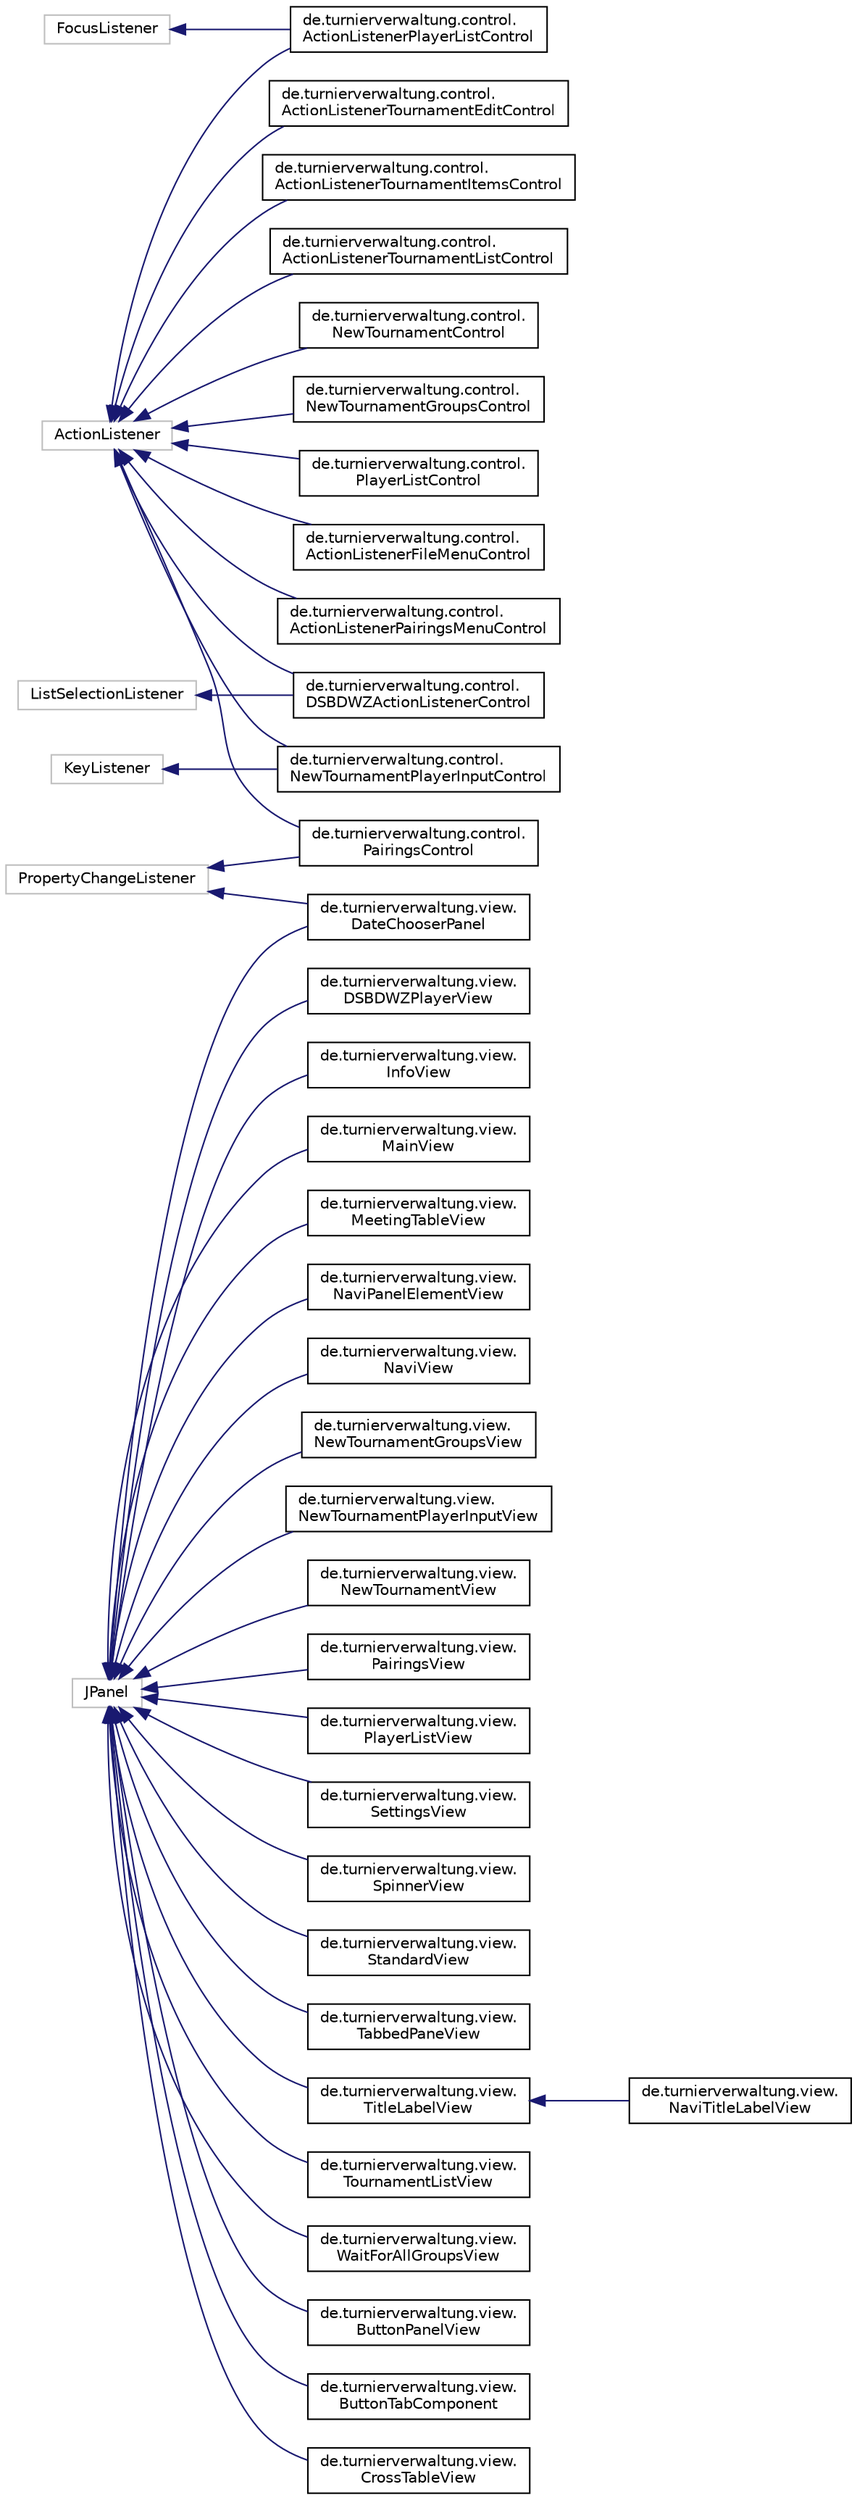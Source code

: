 digraph "Grafische Darstellung der Klassenhierarchie"
{
  edge [fontname="Helvetica",fontsize="10",labelfontname="Helvetica",labelfontsize="10"];
  node [fontname="Helvetica",fontsize="10",shape=record];
  rankdir="LR";
  Node1 [label="ActionListener",height=0.2,width=0.4,color="grey75", fillcolor="white", style="filled"];
  Node1 -> Node2 [dir="back",color="midnightblue",fontsize="10",style="solid",fontname="Helvetica"];
  Node2 [label="de.turnierverwaltung.control.\lActionListenerFileMenuControl",height=0.2,width=0.4,color="black", fillcolor="white", style="filled",URL="$classde_1_1turnierverwaltung_1_1control_1_1_action_listener_file_menu_control.html"];
  Node1 -> Node3 [dir="back",color="midnightblue",fontsize="10",style="solid",fontname="Helvetica"];
  Node3 [label="de.turnierverwaltung.control.\lActionListenerPairingsMenuControl",height=0.2,width=0.4,color="black", fillcolor="white", style="filled",URL="$classde_1_1turnierverwaltung_1_1control_1_1_action_listener_pairings_menu_control.html"];
  Node1 -> Node4 [dir="back",color="midnightblue",fontsize="10",style="solid",fontname="Helvetica"];
  Node4 [label="de.turnierverwaltung.control.\lActionListenerPlayerListControl",height=0.2,width=0.4,color="black", fillcolor="white", style="filled",URL="$classde_1_1turnierverwaltung_1_1control_1_1_action_listener_player_list_control.html"];
  Node1 -> Node5 [dir="back",color="midnightblue",fontsize="10",style="solid",fontname="Helvetica"];
  Node5 [label="de.turnierverwaltung.control.\lActionListenerTournamentEditControl",height=0.2,width=0.4,color="black", fillcolor="white", style="filled",URL="$classde_1_1turnierverwaltung_1_1control_1_1_action_listener_tournament_edit_control.html"];
  Node1 -> Node6 [dir="back",color="midnightblue",fontsize="10",style="solid",fontname="Helvetica"];
  Node6 [label="de.turnierverwaltung.control.\lActionListenerTournamentItemsControl",height=0.2,width=0.4,color="black", fillcolor="white", style="filled",URL="$classde_1_1turnierverwaltung_1_1control_1_1_action_listener_tournament_items_control.html"];
  Node1 -> Node7 [dir="back",color="midnightblue",fontsize="10",style="solid",fontname="Helvetica"];
  Node7 [label="de.turnierverwaltung.control.\lActionListenerTournamentListControl",height=0.2,width=0.4,color="black", fillcolor="white", style="filled",URL="$classde_1_1turnierverwaltung_1_1control_1_1_action_listener_tournament_list_control.html"];
  Node1 -> Node8 [dir="back",color="midnightblue",fontsize="10",style="solid",fontname="Helvetica"];
  Node8 [label="de.turnierverwaltung.control.\lDSBDWZActionListenerControl",height=0.2,width=0.4,color="black", fillcolor="white", style="filled",URL="$classde_1_1turnierverwaltung_1_1control_1_1_d_s_b_d_w_z_action_listener_control.html"];
  Node1 -> Node9 [dir="back",color="midnightblue",fontsize="10",style="solid",fontname="Helvetica"];
  Node9 [label="de.turnierverwaltung.control.\lNewTournamentControl",height=0.2,width=0.4,color="black", fillcolor="white", style="filled",URL="$classde_1_1turnierverwaltung_1_1control_1_1_new_tournament_control.html"];
  Node1 -> Node10 [dir="back",color="midnightblue",fontsize="10",style="solid",fontname="Helvetica"];
  Node10 [label="de.turnierverwaltung.control.\lNewTournamentGroupsControl",height=0.2,width=0.4,color="black", fillcolor="white", style="filled",URL="$classde_1_1turnierverwaltung_1_1control_1_1_new_tournament_groups_control.html"];
  Node1 -> Node11 [dir="back",color="midnightblue",fontsize="10",style="solid",fontname="Helvetica"];
  Node11 [label="de.turnierverwaltung.control.\lNewTournamentPlayerInputControl",height=0.2,width=0.4,color="black", fillcolor="white", style="filled",URL="$classde_1_1turnierverwaltung_1_1control_1_1_new_tournament_player_input_control.html"];
  Node1 -> Node12 [dir="back",color="midnightblue",fontsize="10",style="solid",fontname="Helvetica"];
  Node12 [label="de.turnierverwaltung.control.\lPairingsControl",height=0.2,width=0.4,color="black", fillcolor="white", style="filled",URL="$classde_1_1turnierverwaltung_1_1control_1_1_pairings_control.html"];
  Node1 -> Node13 [dir="back",color="midnightblue",fontsize="10",style="solid",fontname="Helvetica"];
  Node13 [label="de.turnierverwaltung.control.\lPlayerListControl",height=0.2,width=0.4,color="black", fillcolor="white", style="filled",URL="$classde_1_1turnierverwaltung_1_1control_1_1_player_list_control.html"];
  Node14 [label="FocusListener",height=0.2,width=0.4,color="grey75", fillcolor="white", style="filled"];
  Node14 -> Node4 [dir="back",color="midnightblue",fontsize="10",style="solid",fontname="Helvetica"];
  Node15 [label="JPanel",height=0.2,width=0.4,color="grey75", fillcolor="white", style="filled"];
  Node15 -> Node16 [dir="back",color="midnightblue",fontsize="10",style="solid",fontname="Helvetica"];
  Node16 [label="de.turnierverwaltung.view.\lButtonPanelView",height=0.2,width=0.4,color="black", fillcolor="white", style="filled",URL="$classde_1_1turnierverwaltung_1_1view_1_1_button_panel_view.html"];
  Node15 -> Node17 [dir="back",color="midnightblue",fontsize="10",style="solid",fontname="Helvetica"];
  Node17 [label="de.turnierverwaltung.view.\lButtonTabComponent",height=0.2,width=0.4,color="black", fillcolor="white", style="filled",URL="$classde_1_1turnierverwaltung_1_1view_1_1_button_tab_component.html"];
  Node15 -> Node18 [dir="back",color="midnightblue",fontsize="10",style="solid",fontname="Helvetica"];
  Node18 [label="de.turnierverwaltung.view.\lCrossTableView",height=0.2,width=0.4,color="black", fillcolor="white", style="filled",URL="$classde_1_1turnierverwaltung_1_1view_1_1_cross_table_view.html"];
  Node15 -> Node19 [dir="back",color="midnightblue",fontsize="10",style="solid",fontname="Helvetica"];
  Node19 [label="de.turnierverwaltung.view.\lDateChooserPanel",height=0.2,width=0.4,color="black", fillcolor="white", style="filled",URL="$classde_1_1turnierverwaltung_1_1view_1_1_date_chooser_panel.html"];
  Node15 -> Node20 [dir="back",color="midnightblue",fontsize="10",style="solid",fontname="Helvetica"];
  Node20 [label="de.turnierverwaltung.view.\lDSBDWZPlayerView",height=0.2,width=0.4,color="black", fillcolor="white", style="filled",URL="$classde_1_1turnierverwaltung_1_1view_1_1_d_s_b_d_w_z_player_view.html"];
  Node15 -> Node21 [dir="back",color="midnightblue",fontsize="10",style="solid",fontname="Helvetica"];
  Node21 [label="de.turnierverwaltung.view.\lInfoView",height=0.2,width=0.4,color="black", fillcolor="white", style="filled",URL="$classde_1_1turnierverwaltung_1_1view_1_1_info_view.html"];
  Node15 -> Node22 [dir="back",color="midnightblue",fontsize="10",style="solid",fontname="Helvetica"];
  Node22 [label="de.turnierverwaltung.view.\lMainView",height=0.2,width=0.4,color="black", fillcolor="white", style="filled",URL="$classde_1_1turnierverwaltung_1_1view_1_1_main_view.html"];
  Node15 -> Node23 [dir="back",color="midnightblue",fontsize="10",style="solid",fontname="Helvetica"];
  Node23 [label="de.turnierverwaltung.view.\lMeetingTableView",height=0.2,width=0.4,color="black", fillcolor="white", style="filled",URL="$classde_1_1turnierverwaltung_1_1view_1_1_meeting_table_view.html"];
  Node15 -> Node24 [dir="back",color="midnightblue",fontsize="10",style="solid",fontname="Helvetica"];
  Node24 [label="de.turnierverwaltung.view.\lNaviPanelElementView",height=0.2,width=0.4,color="black", fillcolor="white", style="filled",URL="$classde_1_1turnierverwaltung_1_1view_1_1_navi_panel_element_view.html"];
  Node15 -> Node25 [dir="back",color="midnightblue",fontsize="10",style="solid",fontname="Helvetica"];
  Node25 [label="de.turnierverwaltung.view.\lNaviView",height=0.2,width=0.4,color="black", fillcolor="white", style="filled",URL="$classde_1_1turnierverwaltung_1_1view_1_1_navi_view.html"];
  Node15 -> Node26 [dir="back",color="midnightblue",fontsize="10",style="solid",fontname="Helvetica"];
  Node26 [label="de.turnierverwaltung.view.\lNewTournamentGroupsView",height=0.2,width=0.4,color="black", fillcolor="white", style="filled",URL="$classde_1_1turnierverwaltung_1_1view_1_1_new_tournament_groups_view.html"];
  Node15 -> Node27 [dir="back",color="midnightblue",fontsize="10",style="solid",fontname="Helvetica"];
  Node27 [label="de.turnierverwaltung.view.\lNewTournamentPlayerInputView",height=0.2,width=0.4,color="black", fillcolor="white", style="filled",URL="$classde_1_1turnierverwaltung_1_1view_1_1_new_tournament_player_input_view.html"];
  Node15 -> Node28 [dir="back",color="midnightblue",fontsize="10",style="solid",fontname="Helvetica"];
  Node28 [label="de.turnierverwaltung.view.\lNewTournamentView",height=0.2,width=0.4,color="black", fillcolor="white", style="filled",URL="$classde_1_1turnierverwaltung_1_1view_1_1_new_tournament_view.html"];
  Node15 -> Node29 [dir="back",color="midnightblue",fontsize="10",style="solid",fontname="Helvetica"];
  Node29 [label="de.turnierverwaltung.view.\lPairingsView",height=0.2,width=0.4,color="black", fillcolor="white", style="filled",URL="$classde_1_1turnierverwaltung_1_1view_1_1_pairings_view.html"];
  Node15 -> Node30 [dir="back",color="midnightblue",fontsize="10",style="solid",fontname="Helvetica"];
  Node30 [label="de.turnierverwaltung.view.\lPlayerListView",height=0.2,width=0.4,color="black", fillcolor="white", style="filled",URL="$classde_1_1turnierverwaltung_1_1view_1_1_player_list_view.html"];
  Node15 -> Node31 [dir="back",color="midnightblue",fontsize="10",style="solid",fontname="Helvetica"];
  Node31 [label="de.turnierverwaltung.view.\lSettingsView",height=0.2,width=0.4,color="black", fillcolor="white", style="filled",URL="$classde_1_1turnierverwaltung_1_1view_1_1_settings_view.html"];
  Node15 -> Node32 [dir="back",color="midnightblue",fontsize="10",style="solid",fontname="Helvetica"];
  Node32 [label="de.turnierverwaltung.view.\lSpinnerView",height=0.2,width=0.4,color="black", fillcolor="white", style="filled",URL="$classde_1_1turnierverwaltung_1_1view_1_1_spinner_view.html"];
  Node15 -> Node33 [dir="back",color="midnightblue",fontsize="10",style="solid",fontname="Helvetica"];
  Node33 [label="de.turnierverwaltung.view.\lStandardView",height=0.2,width=0.4,color="black", fillcolor="white", style="filled",URL="$classde_1_1turnierverwaltung_1_1view_1_1_standard_view.html"];
  Node15 -> Node34 [dir="back",color="midnightblue",fontsize="10",style="solid",fontname="Helvetica"];
  Node34 [label="de.turnierverwaltung.view.\lTabbedPaneView",height=0.2,width=0.4,color="black", fillcolor="white", style="filled",URL="$classde_1_1turnierverwaltung_1_1view_1_1_tabbed_pane_view.html"];
  Node15 -> Node35 [dir="back",color="midnightblue",fontsize="10",style="solid",fontname="Helvetica"];
  Node35 [label="de.turnierverwaltung.view.\lTitleLabelView",height=0.2,width=0.4,color="black", fillcolor="white", style="filled",URL="$classde_1_1turnierverwaltung_1_1view_1_1_title_label_view.html"];
  Node35 -> Node36 [dir="back",color="midnightblue",fontsize="10",style="solid",fontname="Helvetica"];
  Node36 [label="de.turnierverwaltung.view.\lNaviTitleLabelView",height=0.2,width=0.4,color="black", fillcolor="white", style="filled",URL="$classde_1_1turnierverwaltung_1_1view_1_1_navi_title_label_view.html"];
  Node15 -> Node37 [dir="back",color="midnightblue",fontsize="10",style="solid",fontname="Helvetica"];
  Node37 [label="de.turnierverwaltung.view.\lTournamentListView",height=0.2,width=0.4,color="black", fillcolor="white", style="filled",URL="$classde_1_1turnierverwaltung_1_1view_1_1_tournament_list_view.html"];
  Node15 -> Node38 [dir="back",color="midnightblue",fontsize="10",style="solid",fontname="Helvetica"];
  Node38 [label="de.turnierverwaltung.view.\lWaitForAllGroupsView",height=0.2,width=0.4,color="black", fillcolor="white", style="filled",URL="$classde_1_1turnierverwaltung_1_1view_1_1_wait_for_all_groups_view.html"];
  Node39 [label="KeyListener",height=0.2,width=0.4,color="grey75", fillcolor="white", style="filled"];
  Node39 -> Node11 [dir="back",color="midnightblue",fontsize="10",style="solid",fontname="Helvetica"];
  Node40 [label="ListSelectionListener",height=0.2,width=0.4,color="grey75", fillcolor="white", style="filled"];
  Node40 -> Node8 [dir="back",color="midnightblue",fontsize="10",style="solid",fontname="Helvetica"];
  Node41 [label="PropertyChangeListener",height=0.2,width=0.4,color="grey75", fillcolor="white", style="filled"];
  Node41 -> Node12 [dir="back",color="midnightblue",fontsize="10",style="solid",fontname="Helvetica"];
  Node41 -> Node19 [dir="back",color="midnightblue",fontsize="10",style="solid",fontname="Helvetica"];
}
